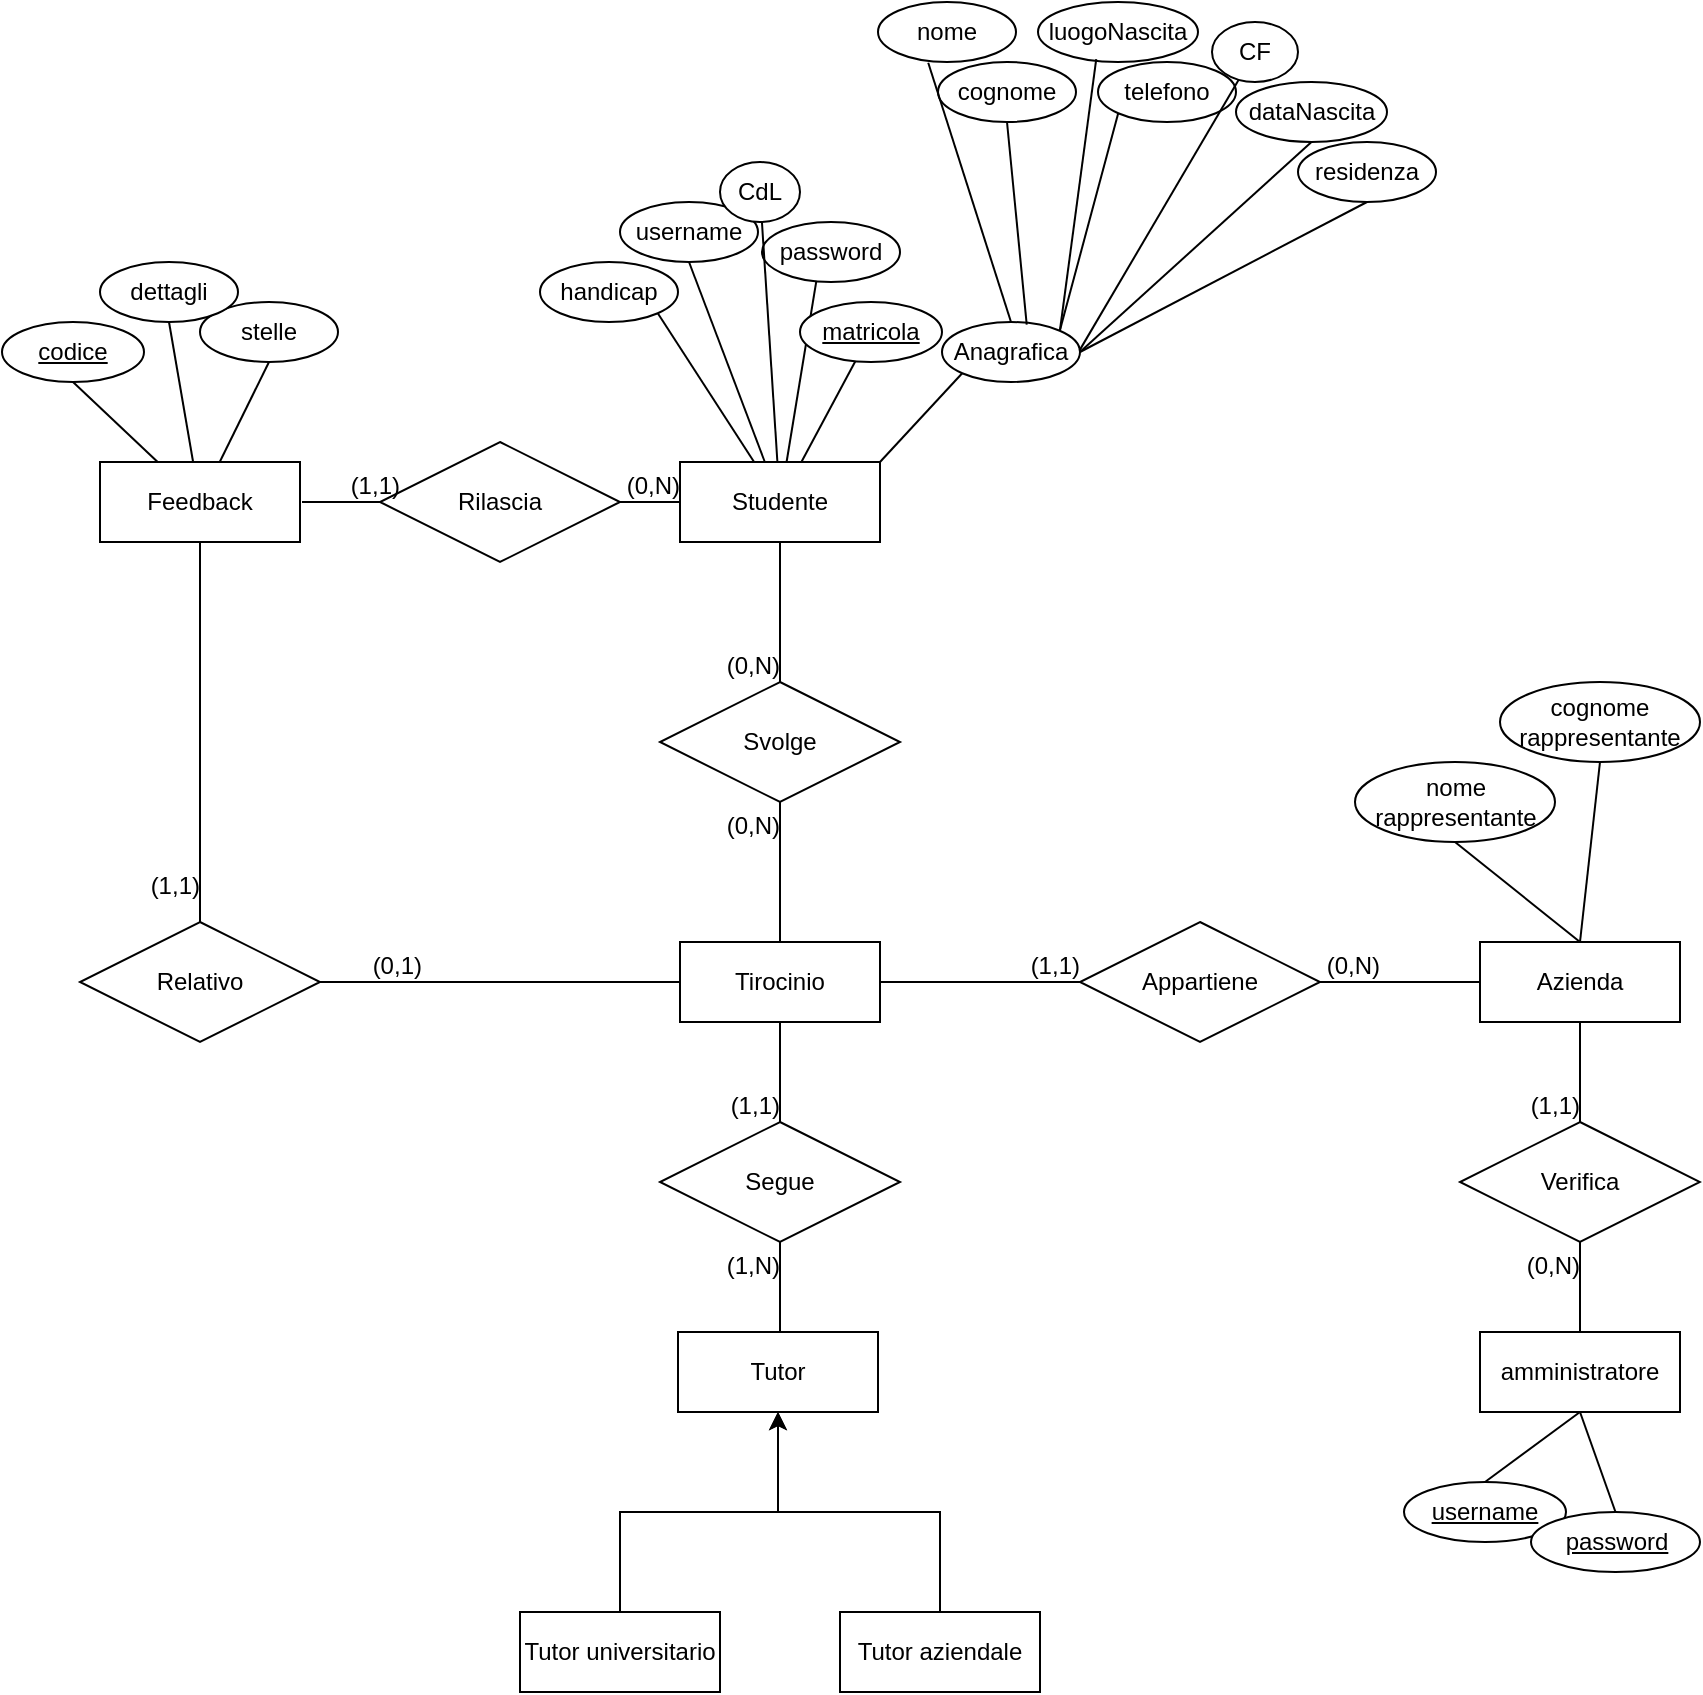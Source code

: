 <mxfile version="14.8.0" type="device" pages="2"><diagram id="SbTLjaRRA3trtRebSF-L" name="Page-1"><mxGraphModel dx="2657" dy="2173" grid="1" gridSize="10" guides="1" tooltips="1" connect="1" arrows="1" fold="1" page="1" pageScale="1" pageWidth="827" pageHeight="1169" math="0" shadow="0"><root><mxCell id="0"/><mxCell id="1" parent="0"/><mxCell id="K-pTx-IzNKwvpf7vq8Ri-1" value="Studente" style="whiteSpace=wrap;html=1;align=center;" parent="1" vertex="1"><mxGeometry x="309" y="60" width="100" height="40" as="geometry"/></mxCell><mxCell id="K-pTx-IzNKwvpf7vq8Ri-2" value="Tirocinio" style="whiteSpace=wrap;html=1;align=center;" parent="1" vertex="1"><mxGeometry x="309" y="300" width="100" height="40" as="geometry"/></mxCell><mxCell id="uKbp7nd4hWkoUg5hO_l5-20" style="edgeStyle=orthogonalEdgeStyle;rounded=0;orthogonalLoop=1;jettySize=auto;html=1;entryX=0.5;entryY=1;entryDx=0;entryDy=0;" edge="1" parent="1" source="K-pTx-IzNKwvpf7vq8Ri-3" target="uKbp7nd4hWkoUg5hO_l5-18"><mxGeometry relative="1" as="geometry"/></mxCell><mxCell id="K-pTx-IzNKwvpf7vq8Ri-3" value="Tutor aziendale" style="whiteSpace=wrap;html=1;align=center;" parent="1" vertex="1"><mxGeometry x="389" y="635" width="100" height="40" as="geometry"/></mxCell><mxCell id="K-pTx-IzNKwvpf7vq8Ri-4" value="Azienda" style="whiteSpace=wrap;html=1;align=center;" parent="1" vertex="1"><mxGeometry x="709" y="300" width="100" height="40" as="geometry"/></mxCell><mxCell id="K-pTx-IzNKwvpf7vq8Ri-6" value="Feedback" style="whiteSpace=wrap;html=1;align=center;" parent="1" vertex="1"><mxGeometry x="19" y="60" width="100" height="40" as="geometry"/></mxCell><mxCell id="uKbp7nd4hWkoUg5hO_l5-19" value="" style="edgeStyle=orthogonalEdgeStyle;rounded=0;orthogonalLoop=1;jettySize=auto;html=1;" edge="1" parent="1" source="K-pTx-IzNKwvpf7vq8Ri-14" target="uKbp7nd4hWkoUg5hO_l5-18"><mxGeometry relative="1" as="geometry"/></mxCell><mxCell id="K-pTx-IzNKwvpf7vq8Ri-14" value="Tutor universitario" style="whiteSpace=wrap;html=1;align=center;" parent="1" vertex="1"><mxGeometry x="229" y="635" width="100" height="40" as="geometry"/></mxCell><mxCell id="K-pTx-IzNKwvpf7vq8Ri-24" value="Svolge&lt;br&gt;" style="shape=rhombus;perimeter=rhombusPerimeter;whiteSpace=wrap;html=1;align=center;" parent="1" vertex="1"><mxGeometry x="299" y="170" width="120" height="60" as="geometry"/></mxCell><mxCell id="K-pTx-IzNKwvpf7vq8Ri-28" value="" style="endArrow=none;html=1;rounded=0;" parent="1" source="K-pTx-IzNKwvpf7vq8Ri-1" target="K-pTx-IzNKwvpf7vq8Ri-24" edge="1"><mxGeometry relative="1" as="geometry"><mxPoint x="359" y="120" as="sourcePoint"/><mxPoint x="359" y="280" as="targetPoint"/></mxGeometry></mxCell><mxCell id="K-pTx-IzNKwvpf7vq8Ri-29" value="(0,N)" style="resizable=0;html=1;align=right;verticalAlign=bottom;direction=south;rotation=0;" parent="K-pTx-IzNKwvpf7vq8Ri-28" connectable="0" vertex="1"><mxGeometry x="1" relative="1" as="geometry"><mxPoint as="offset"/></mxGeometry></mxCell><mxCell id="K-pTx-IzNKwvpf7vq8Ri-32" value="" style="endArrow=none;html=1;rounded=0;entryX=0.5;entryY=1;entryDx=0;entryDy=0;" parent="1" target="K-pTx-IzNKwvpf7vq8Ri-24" edge="1"><mxGeometry relative="1" as="geometry"><mxPoint x="359" y="300" as="sourcePoint"/><mxPoint x="359" y="250" as="targetPoint"/></mxGeometry></mxCell><mxCell id="K-pTx-IzNKwvpf7vq8Ri-33" value="(0,N)" style="resizable=0;html=1;align=right;verticalAlign=bottom;" parent="K-pTx-IzNKwvpf7vq8Ri-32" connectable="0" vertex="1"><mxGeometry x="1" relative="1" as="geometry"><mxPoint y="20" as="offset"/></mxGeometry></mxCell><mxCell id="K-pTx-IzNKwvpf7vq8Ri-34" value="Appartiene" style="shape=rhombus;perimeter=rhombusPerimeter;whiteSpace=wrap;html=1;align=center;" parent="1" vertex="1"><mxGeometry x="509" y="290" width="120" height="60" as="geometry"/></mxCell><mxCell id="K-pTx-IzNKwvpf7vq8Ri-35" value="" style="endArrow=none;html=1;rounded=0;" parent="1" target="K-pTx-IzNKwvpf7vq8Ri-34" edge="1"><mxGeometry relative="1" as="geometry"><mxPoint x="709" y="320" as="sourcePoint"/><mxPoint x="869" y="320" as="targetPoint"/></mxGeometry></mxCell><mxCell id="K-pTx-IzNKwvpf7vq8Ri-36" value="(0,N)" style="resizable=0;html=1;align=right;verticalAlign=bottom;" parent="K-pTx-IzNKwvpf7vq8Ri-35" connectable="0" vertex="1"><mxGeometry x="1" relative="1" as="geometry"><mxPoint x="30" as="offset"/></mxGeometry></mxCell><mxCell id="K-pTx-IzNKwvpf7vq8Ri-37" value="" style="endArrow=none;html=1;rounded=0;" parent="1" edge="1"><mxGeometry relative="1" as="geometry"><mxPoint x="409" y="320" as="sourcePoint"/><mxPoint x="509" y="320" as="targetPoint"/></mxGeometry></mxCell><mxCell id="K-pTx-IzNKwvpf7vq8Ri-38" value="(1,1)" style="resizable=0;html=1;align=right;verticalAlign=bottom;" parent="K-pTx-IzNKwvpf7vq8Ri-37" connectable="0" vertex="1"><mxGeometry x="1" relative="1" as="geometry"/></mxCell><mxCell id="K-pTx-IzNKwvpf7vq8Ri-39" value="Verifica" style="shape=rhombus;perimeter=rhombusPerimeter;whiteSpace=wrap;html=1;align=center;" parent="1" vertex="1"><mxGeometry x="699" y="390" width="120" height="60" as="geometry"/></mxCell><mxCell id="K-pTx-IzNKwvpf7vq8Ri-40" value="" style="endArrow=none;html=1;rounded=0;exitX=0.5;exitY=0;exitDx=0;exitDy=0;entryX=0.5;entryY=1;entryDx=0;entryDy=0;" parent="1" target="K-pTx-IzNKwvpf7vq8Ri-39" edge="1"><mxGeometry relative="1" as="geometry"><mxPoint x="759" y="495" as="sourcePoint"/><mxPoint x="689" y="370" as="targetPoint"/></mxGeometry></mxCell><mxCell id="K-pTx-IzNKwvpf7vq8Ri-41" value="(0,N)" style="resizable=0;html=1;align=right;verticalAlign=bottom;" parent="K-pTx-IzNKwvpf7vq8Ri-40" connectable="0" vertex="1"><mxGeometry x="1" relative="1" as="geometry"><mxPoint y="20" as="offset"/></mxGeometry></mxCell><mxCell id="K-pTx-IzNKwvpf7vq8Ri-42" value="" style="endArrow=none;html=1;rounded=0;exitX=0.5;exitY=1;exitDx=0;exitDy=0;entryX=0.5;entryY=0;entryDx=0;entryDy=0;" parent="1" source="K-pTx-IzNKwvpf7vq8Ri-4" target="K-pTx-IzNKwvpf7vq8Ri-39" edge="1"><mxGeometry relative="1" as="geometry"><mxPoint x="669" y="370" as="sourcePoint"/><mxPoint x="829" y="370" as="targetPoint"/></mxGeometry></mxCell><mxCell id="K-pTx-IzNKwvpf7vq8Ri-43" value="(1,1)" style="resizable=0;html=1;align=right;verticalAlign=bottom;" parent="K-pTx-IzNKwvpf7vq8Ri-42" connectable="0" vertex="1"><mxGeometry x="1" relative="1" as="geometry"/></mxCell><mxCell id="uKbp7nd4hWkoUg5hO_l5-4" value="Rilascia" style="shape=rhombus;perimeter=rhombusPerimeter;whiteSpace=wrap;html=1;align=center;" vertex="1" parent="1"><mxGeometry x="159" y="50" width="120" height="60" as="geometry"/></mxCell><mxCell id="uKbp7nd4hWkoUg5hO_l5-5" value="" style="endArrow=none;html=1;rounded=0;entryX=0;entryY=0.5;entryDx=0;entryDy=0;" edge="1" parent="1" target="uKbp7nd4hWkoUg5hO_l5-4"><mxGeometry relative="1" as="geometry"><mxPoint x="120" y="80" as="sourcePoint"/><mxPoint x="189" y="450" as="targetPoint"/></mxGeometry></mxCell><mxCell id="uKbp7nd4hWkoUg5hO_l5-6" value="(1,1)" style="resizable=0;html=1;align=right;verticalAlign=bottom;" connectable="0" vertex="1" parent="uKbp7nd4hWkoUg5hO_l5-5"><mxGeometry x="1" relative="1" as="geometry"><mxPoint x="10" as="offset"/></mxGeometry></mxCell><mxCell id="uKbp7nd4hWkoUg5hO_l5-7" value="" style="endArrow=none;html=1;rounded=0;" edge="1" parent="1" source="uKbp7nd4hWkoUg5hO_l5-4"><mxGeometry relative="1" as="geometry"><mxPoint x="309" as="sourcePoint"/><mxPoint x="309" y="80" as="targetPoint"/><Array as="points"><mxPoint x="309" y="80"/></Array></mxGeometry></mxCell><mxCell id="uKbp7nd4hWkoUg5hO_l5-8" value="(0,N)" style="resizable=0;html=1;align=right;verticalAlign=bottom;" connectable="0" vertex="1" parent="uKbp7nd4hWkoUg5hO_l5-7"><mxGeometry x="1" relative="1" as="geometry"><mxPoint as="offset"/></mxGeometry></mxCell><mxCell id="uKbp7nd4hWkoUg5hO_l5-9" value="Relativo" style="shape=rhombus;perimeter=rhombusPerimeter;whiteSpace=wrap;html=1;align=center;" vertex="1" parent="1"><mxGeometry x="9" y="290" width="120" height="60" as="geometry"/></mxCell><mxCell id="uKbp7nd4hWkoUg5hO_l5-14" value="" style="endArrow=none;html=1;entryX=0.5;entryY=1;entryDx=0;entryDy=0;exitX=0.5;exitY=0;exitDx=0;exitDy=0;" edge="1" parent="1" source="uKbp7nd4hWkoUg5hO_l5-9" target="K-pTx-IzNKwvpf7vq8Ri-6"><mxGeometry width="50" height="50" relative="1" as="geometry"><mxPoint x="390" y="430" as="sourcePoint"/><mxPoint x="440" y="380" as="targetPoint"/></mxGeometry></mxCell><mxCell id="uKbp7nd4hWkoUg5hO_l5-15" value="(1,1)" style="resizable=0;html=1;align=right;verticalAlign=bottom;" connectable="0" vertex="1" parent="1"><mxGeometry x="69" y="280" as="geometry"/></mxCell><mxCell id="uKbp7nd4hWkoUg5hO_l5-16" value="" style="endArrow=none;html=1;entryX=0;entryY=0.5;entryDx=0;entryDy=0;exitX=1;exitY=0.5;exitDx=0;exitDy=0;" edge="1" parent="1" source="uKbp7nd4hWkoUg5hO_l5-9" target="K-pTx-IzNKwvpf7vq8Ri-2"><mxGeometry width="50" height="50" relative="1" as="geometry"><mxPoint x="390" y="430" as="sourcePoint"/><mxPoint x="440" y="380" as="targetPoint"/></mxGeometry></mxCell><mxCell id="uKbp7nd4hWkoUg5hO_l5-17" value="(0,1)" style="resizable=0;html=1;align=right;verticalAlign=bottom;" connectable="0" vertex="1" parent="1"><mxGeometry x="180" y="320" as="geometry"/></mxCell><mxCell id="uKbp7nd4hWkoUg5hO_l5-18" value="Tutor" style="whiteSpace=wrap;html=1;align=center;" vertex="1" parent="1"><mxGeometry x="308" y="495" width="100" height="40" as="geometry"/></mxCell><mxCell id="uKbp7nd4hWkoUg5hO_l5-21" value="Segue" style="shape=rhombus;perimeter=rhombusPerimeter;whiteSpace=wrap;html=1;align=center;" vertex="1" parent="1"><mxGeometry x="299" y="390" width="120" height="60" as="geometry"/></mxCell><mxCell id="uKbp7nd4hWkoUg5hO_l5-22" value="" style="endArrow=none;html=1;rounded=0;exitX=0.5;exitY=0;exitDx=0;exitDy=0;entryX=0.5;entryY=1;entryDx=0;entryDy=0;" edge="1" parent="1" target="uKbp7nd4hWkoUg5hO_l5-21"><mxGeometry relative="1" as="geometry"><mxPoint x="359" y="495" as="sourcePoint"/><mxPoint x="289" y="370" as="targetPoint"/></mxGeometry></mxCell><mxCell id="uKbp7nd4hWkoUg5hO_l5-23" value="(1,N)" style="resizable=0;html=1;align=right;verticalAlign=bottom;" connectable="0" vertex="1" parent="uKbp7nd4hWkoUg5hO_l5-22"><mxGeometry x="1" relative="1" as="geometry"><mxPoint y="20" as="offset"/></mxGeometry></mxCell><mxCell id="uKbp7nd4hWkoUg5hO_l5-24" value="" style="endArrow=none;html=1;rounded=0;exitX=0.5;exitY=1;exitDx=0;exitDy=0;entryX=0.5;entryY=0;entryDx=0;entryDy=0;" edge="1" parent="1" target="uKbp7nd4hWkoUg5hO_l5-21"><mxGeometry relative="1" as="geometry"><mxPoint x="359" y="340" as="sourcePoint"/><mxPoint x="429" y="370" as="targetPoint"/></mxGeometry></mxCell><mxCell id="uKbp7nd4hWkoUg5hO_l5-25" value="(1,1)" style="resizable=0;html=1;align=right;verticalAlign=bottom;" connectable="0" vertex="1" parent="uKbp7nd4hWkoUg5hO_l5-24"><mxGeometry x="1" relative="1" as="geometry"/></mxCell><mxCell id="uKbp7nd4hWkoUg5hO_l5-27" value="Anagrafica" style="ellipse;whiteSpace=wrap;html=1;align=center;" vertex="1" parent="1"><mxGeometry x="440" y="-10" width="69" height="30" as="geometry"/></mxCell><mxCell id="uKbp7nd4hWkoUg5hO_l5-29" value="" style="endArrow=none;html=1;entryX=0;entryY=1;entryDx=0;entryDy=0;exitX=1;exitY=0;exitDx=0;exitDy=0;" edge="1" parent="1" source="K-pTx-IzNKwvpf7vq8Ri-1" target="uKbp7nd4hWkoUg5hO_l5-27"><mxGeometry width="50" height="50" relative="1" as="geometry"><mxPoint x="410" y="60" as="sourcePoint"/><mxPoint x="440" y="380" as="targetPoint"/></mxGeometry></mxCell><mxCell id="uKbp7nd4hWkoUg5hO_l5-30" value="nome" style="ellipse;whiteSpace=wrap;html=1;align=center;" vertex="1" parent="1"><mxGeometry x="408" y="-170" width="69" height="30" as="geometry"/></mxCell><mxCell id="uKbp7nd4hWkoUg5hO_l5-31" value="cognome" style="ellipse;whiteSpace=wrap;html=1;align=center;" vertex="1" parent="1"><mxGeometry x="438" y="-140" width="69" height="30" as="geometry"/></mxCell><mxCell id="uKbp7nd4hWkoUg5hO_l5-32" value="username" style="ellipse;whiteSpace=wrap;html=1;align=center;" vertex="1" parent="1"><mxGeometry x="279" y="-70" width="69" height="30" as="geometry"/></mxCell><mxCell id="uKbp7nd4hWkoUg5hO_l5-33" value="password" style="ellipse;whiteSpace=wrap;html=1;align=center;" vertex="1" parent="1"><mxGeometry x="350" y="-60" width="69" height="30" as="geometry"/></mxCell><mxCell id="uKbp7nd4hWkoUg5hO_l5-34" value="dataNascita" style="ellipse;whiteSpace=wrap;html=1;align=center;" vertex="1" parent="1"><mxGeometry x="587" y="-130" width="75.5" height="30" as="geometry"/></mxCell><mxCell id="uKbp7nd4hWkoUg5hO_l5-35" value="luogoNascita" style="ellipse;whiteSpace=wrap;html=1;align=center;" vertex="1" parent="1"><mxGeometry x="488" y="-170" width="80" height="30" as="geometry"/></mxCell><mxCell id="uKbp7nd4hWkoUg5hO_l5-36" value="residenza" style="ellipse;whiteSpace=wrap;html=1;align=center;" vertex="1" parent="1"><mxGeometry x="618" y="-100" width="69" height="30" as="geometry"/></mxCell><mxCell id="uKbp7nd4hWkoUg5hO_l5-39" value="telefono" style="ellipse;whiteSpace=wrap;html=1;align=center;" vertex="1" parent="1"><mxGeometry x="518" y="-140" width="69" height="30" as="geometry"/></mxCell><mxCell id="uKbp7nd4hWkoUg5hO_l5-40" value="" style="endArrow=none;html=1;entryX=0.364;entryY=1.012;entryDx=0;entryDy=0;entryPerimeter=0;exitX=0.5;exitY=0;exitDx=0;exitDy=0;" edge="1" parent="1" source="uKbp7nd4hWkoUg5hO_l5-27" target="uKbp7nd4hWkoUg5hO_l5-30"><mxGeometry width="50" height="50" relative="1" as="geometry"><mxPoint x="290" as="sourcePoint"/><mxPoint x="340" y="-50" as="targetPoint"/></mxGeometry></mxCell><mxCell id="uKbp7nd4hWkoUg5hO_l5-41" value="" style="endArrow=none;html=1;entryX=0.5;entryY=1;entryDx=0;entryDy=0;exitX=0.614;exitY=0.043;exitDx=0;exitDy=0;exitPerimeter=0;" edge="1" parent="1" source="uKbp7nd4hWkoUg5hO_l5-27" target="uKbp7nd4hWkoUg5hO_l5-31"><mxGeometry width="50" height="50" relative="1" as="geometry"><mxPoint x="460.284" y="4.316" as="sourcePoint"/><mxPoint x="395.116" y="-59.64" as="targetPoint"/></mxGeometry></mxCell><mxCell id="uKbp7nd4hWkoUg5hO_l5-42" value="" style="endArrow=none;html=1;entryX=0.5;entryY=1;entryDx=0;entryDy=0;" edge="1" parent="1" source="K-pTx-IzNKwvpf7vq8Ri-1" target="uKbp7nd4hWkoUg5hO_l5-32"><mxGeometry width="50" height="50" relative="1" as="geometry"><mxPoint x="334" y="60" as="sourcePoint"/><mxPoint x="453.5" y="-80" as="targetPoint"/></mxGeometry></mxCell><mxCell id="uKbp7nd4hWkoUg5hO_l5-43" value="" style="endArrow=none;html=1;entryX=0.394;entryY=0.982;entryDx=0;entryDy=0;entryPerimeter=0;" edge="1" parent="1" source="K-pTx-IzNKwvpf7vq8Ri-1" target="uKbp7nd4hWkoUg5hO_l5-33"><mxGeometry width="50" height="50" relative="1" as="geometry"><mxPoint x="340" y="58" as="sourcePoint"/><mxPoint x="522.5" y="-90" as="targetPoint"/></mxGeometry></mxCell><mxCell id="uKbp7nd4hWkoUg5hO_l5-44" value="" style="endArrow=none;html=1;entryX=0.364;entryY=0.952;entryDx=0;entryDy=0;entryPerimeter=0;" edge="1" parent="1" target="uKbp7nd4hWkoUg5hO_l5-35"><mxGeometry width="50" height="50" relative="1" as="geometry"><mxPoint x="499" y="-6" as="sourcePoint"/><mxPoint x="638" y="-100" as="targetPoint"/></mxGeometry></mxCell><mxCell id="uKbp7nd4hWkoUg5hO_l5-45" value="" style="endArrow=none;html=1;entryX=0;entryY=1;entryDx=0;entryDy=0;exitX=1;exitY=0;exitDx=0;exitDy=0;" edge="1" parent="1" source="uKbp7nd4hWkoUg5hO_l5-27" target="uKbp7nd4hWkoUg5hO_l5-39"><mxGeometry width="50" height="50" relative="1" as="geometry"><mxPoint x="510" y="10" as="sourcePoint"/><mxPoint x="594.186" y="-90.54" as="targetPoint"/></mxGeometry></mxCell><mxCell id="uKbp7nd4hWkoUg5hO_l5-46" value="" style="endArrow=none;html=1;exitX=1;exitY=0;exitDx=0;exitDy=0;" edge="1" parent="1" target="uKbp7nd4hWkoUg5hO_l5-52"><mxGeometry width="50" height="50" relative="1" as="geometry"><mxPoint x="508.716" y="4.316" as="sourcePoint"/><mxPoint x="594.322" y="-134.393" as="targetPoint"/></mxGeometry></mxCell><mxCell id="uKbp7nd4hWkoUg5hO_l5-47" value="" style="endArrow=none;html=1;entryX=0.5;entryY=1;entryDx=0;entryDy=0;exitX=1;exitY=0.5;exitDx=0;exitDy=0;" edge="1" parent="1" source="uKbp7nd4hWkoUg5hO_l5-27" target="uKbp7nd4hWkoUg5hO_l5-34"><mxGeometry width="50" height="50" relative="1" as="geometry"><mxPoint x="518.716" y="14.316" as="sourcePoint"/><mxPoint x="710.284" y="-64.316" as="targetPoint"/></mxGeometry></mxCell><mxCell id="uKbp7nd4hWkoUg5hO_l5-48" value="" style="endArrow=none;html=1;entryX=0.5;entryY=1;entryDx=0;entryDy=0;exitX=1;exitY=0.5;exitDx=0;exitDy=0;" edge="1" parent="1" source="uKbp7nd4hWkoUg5hO_l5-27" target="uKbp7nd4hWkoUg5hO_l5-36"><mxGeometry width="50" height="50" relative="1" as="geometry"><mxPoint x="528.716" y="24.316" as="sourcePoint"/><mxPoint x="720.284" y="-54.316" as="targetPoint"/></mxGeometry></mxCell><mxCell id="uKbp7nd4hWkoUg5hO_l5-50" value="matricola" style="ellipse;whiteSpace=wrap;html=1;align=center;fontStyle=4;" vertex="1" parent="1"><mxGeometry x="369" y="-20" width="71" height="30" as="geometry"/></mxCell><mxCell id="uKbp7nd4hWkoUg5hO_l5-51" value="" style="endArrow=none;html=1;" edge="1" parent="1" source="K-pTx-IzNKwvpf7vq8Ri-1" target="uKbp7nd4hWkoUg5hO_l5-50"><mxGeometry width="50" height="50" relative="1" as="geometry"><mxPoint x="380" y="20" as="sourcePoint"/><mxPoint x="326.186" y="-30.54" as="targetPoint"/></mxGeometry></mxCell><mxCell id="uKbp7nd4hWkoUg5hO_l5-52" value="CF" style="ellipse;whiteSpace=wrap;html=1;align=center;" vertex="1" parent="1"><mxGeometry x="575" y="-160" width="43" height="30" as="geometry"/></mxCell><mxCell id="uKbp7nd4hWkoUg5hO_l5-53" value="CdL" style="ellipse;whiteSpace=wrap;html=1;align=center;" vertex="1" parent="1"><mxGeometry x="329" y="-90" width="40" height="30" as="geometry"/></mxCell><mxCell id="uKbp7nd4hWkoUg5hO_l5-54" value="handicap" style="ellipse;whiteSpace=wrap;html=1;align=center;" vertex="1" parent="1"><mxGeometry x="239" y="-40" width="69" height="30" as="geometry"/></mxCell><mxCell id="uKbp7nd4hWkoUg5hO_l5-55" value="" style="endArrow=none;html=1;" edge="1" parent="1" source="K-pTx-IzNKwvpf7vq8Ri-1" target="uKbp7nd4hWkoUg5hO_l5-53"><mxGeometry width="50" height="50" relative="1" as="geometry"><mxPoint x="344" y="70" as="sourcePoint"/><mxPoint x="254.5" y="-60" as="targetPoint"/></mxGeometry></mxCell><mxCell id="uKbp7nd4hWkoUg5hO_l5-56" value="" style="endArrow=none;html=1;entryX=1;entryY=1;entryDx=0;entryDy=0;" edge="1" parent="1" source="K-pTx-IzNKwvpf7vq8Ri-1" target="uKbp7nd4hWkoUg5hO_l5-54"><mxGeometry width="50" height="50" relative="1" as="geometry"><mxPoint x="310" y="40" as="sourcePoint"/><mxPoint x="323.5" y="-30" as="targetPoint"/></mxGeometry></mxCell><mxCell id="uKbp7nd4hWkoUg5hO_l5-57" value="codice" style="ellipse;whiteSpace=wrap;html=1;align=center;fontStyle=4;" vertex="1" parent="1"><mxGeometry x="-30" y="-10" width="71" height="30" as="geometry"/></mxCell><mxCell id="uKbp7nd4hWkoUg5hO_l5-58" value="stelle" style="ellipse;whiteSpace=wrap;html=1;align=center;" vertex="1" parent="1"><mxGeometry x="69" y="-20" width="69" height="30" as="geometry"/></mxCell><mxCell id="uKbp7nd4hWkoUg5hO_l5-59" value="dettagli" style="ellipse;whiteSpace=wrap;html=1;align=center;" vertex="1" parent="1"><mxGeometry x="19" y="-40" width="69" height="30" as="geometry"/></mxCell><mxCell id="uKbp7nd4hWkoUg5hO_l5-60" value="" style="endArrow=none;html=1;entryX=0.5;entryY=1;entryDx=0;entryDy=0;" edge="1" parent="1" source="K-pTx-IzNKwvpf7vq8Ri-6" target="uKbp7nd4hWkoUg5hO_l5-57"><mxGeometry width="50" height="50" relative="1" as="geometry"><mxPoint x="356.005" y="70" as="sourcePoint"/><mxPoint x="307.716" y="-4.316" as="targetPoint"/></mxGeometry></mxCell><mxCell id="uKbp7nd4hWkoUg5hO_l5-61" value="" style="endArrow=none;html=1;entryX=0.5;entryY=1;entryDx=0;entryDy=0;" edge="1" parent="1" source="K-pTx-IzNKwvpf7vq8Ri-6" target="uKbp7nd4hWkoUg5hO_l5-59"><mxGeometry width="50" height="50" relative="1" as="geometry"><mxPoint x="80" y="40" as="sourcePoint"/><mxPoint x="15.5" y="30" as="targetPoint"/></mxGeometry></mxCell><mxCell id="uKbp7nd4hWkoUg5hO_l5-62" value="" style="endArrow=none;html=1;entryX=0.5;entryY=1;entryDx=0;entryDy=0;" edge="1" parent="1" source="K-pTx-IzNKwvpf7vq8Ri-6" target="uKbp7nd4hWkoUg5hO_l5-58"><mxGeometry width="50" height="50" relative="1" as="geometry"><mxPoint x="90" y="50" as="sourcePoint"/><mxPoint x="63.5" as="targetPoint"/></mxGeometry></mxCell><mxCell id="uKbp7nd4hWkoUg5hO_l5-68" value="" style="endArrow=none;html=1;entryX=0.5;entryY=1;entryDx=0;entryDy=0;exitX=0.5;exitY=0;exitDx=0;exitDy=0;" edge="1" parent="1" source="K-pTx-IzNKwvpf7vq8Ri-4" target="uKbp7nd4hWkoUg5hO_l5-74"><mxGeometry width="50" height="50" relative="1" as="geometry"><mxPoint x="769" y="210" as="sourcePoint"/><mxPoint x="759" y="240" as="targetPoint"/></mxGeometry></mxCell><mxCell id="uKbp7nd4hWkoUg5hO_l5-70" value="username" style="ellipse;whiteSpace=wrap;html=1;align=center;fontStyle=4;" vertex="1" parent="1"><mxGeometry x="671" y="570" width="81" height="30" as="geometry"/></mxCell><mxCell id="uKbp7nd4hWkoUg5hO_l5-71" value="password" style="ellipse;whiteSpace=wrap;html=1;align=center;fontStyle=4;" vertex="1" parent="1"><mxGeometry x="734.5" y="585" width="84.5" height="30" as="geometry"/></mxCell><mxCell id="uKbp7nd4hWkoUg5hO_l5-72" value="" style="endArrow=none;html=1;entryX=0.5;entryY=1;entryDx=0;entryDy=0;exitX=0.5;exitY=0;exitDx=0;exitDy=0;" edge="1" parent="1" source="uKbp7nd4hWkoUg5hO_l5-70"><mxGeometry width="50" height="50" relative="1" as="geometry"><mxPoint x="470" y="350" as="sourcePoint"/><mxPoint x="759" y="535" as="targetPoint"/></mxGeometry></mxCell><mxCell id="uKbp7nd4hWkoUg5hO_l5-73" value="" style="endArrow=none;html=1;entryX=0.5;entryY=1;entryDx=0;entryDy=0;exitX=0.5;exitY=0;exitDx=0;exitDy=0;" edge="1" parent="1" source="uKbp7nd4hWkoUg5hO_l5-71"><mxGeometry width="50" height="50" relative="1" as="geometry"><mxPoint x="721.5" y="580" as="sourcePoint"/><mxPoint x="759" y="535" as="targetPoint"/></mxGeometry></mxCell><mxCell id="uKbp7nd4hWkoUg5hO_l5-74" value="nome&lt;br&gt;rappresentante" style="ellipse;whiteSpace=wrap;html=1;align=center;" vertex="1" parent="1"><mxGeometry x="646.5" y="210" width="100" height="40" as="geometry"/></mxCell><mxCell id="uKbp7nd4hWkoUg5hO_l5-75" value="cognome&lt;br&gt;rappresentante" style="ellipse;whiteSpace=wrap;html=1;align=center;" vertex="1" parent="1"><mxGeometry x="719" y="170" width="100" height="40" as="geometry"/></mxCell><mxCell id="uKbp7nd4hWkoUg5hO_l5-76" value="" style="endArrow=none;html=1;entryX=0.5;entryY=1;entryDx=0;entryDy=0;exitX=0.5;exitY=0;exitDx=0;exitDy=0;" edge="1" parent="1" source="K-pTx-IzNKwvpf7vq8Ri-4" target="uKbp7nd4hWkoUg5hO_l5-75"><mxGeometry width="50" height="50" relative="1" as="geometry"><mxPoint x="780" y="250" as="sourcePoint"/><mxPoint x="706.5" y="260" as="targetPoint"/></mxGeometry></mxCell><mxCell id="QtnPTL68LhxR-QAPIB7F-1" value="amministratore" style="whiteSpace=wrap;html=1;align=center;" vertex="1" parent="1"><mxGeometry x="709" y="495" width="100" height="40" as="geometry"/></mxCell></root></mxGraphModel></diagram><diagram id="ejLmu6Zf-7LJRhGvuVgc" name="Page-2"><mxGraphModel dx="2657" dy="2173" grid="1" gridSize="10" guides="1" tooltips="1" connect="1" arrows="1" fold="1" page="1" pageScale="1" pageWidth="827" pageHeight="1169" math="0" shadow="0"><root><mxCell id="WeITAbiuFoS9ZyCGsmNl-0"/><mxCell id="WeITAbiuFoS9ZyCGsmNl-1" parent="WeITAbiuFoS9ZyCGsmNl-0"/><mxCell id="Y5iEk4_KizgSphriTfNC-0" value="Studente" style="whiteSpace=wrap;html=1;align=center;" vertex="1" parent="WeITAbiuFoS9ZyCGsmNl-1"><mxGeometry x="309" y="60" width="100" height="40" as="geometry"/></mxCell><mxCell id="Y5iEk4_KizgSphriTfNC-1" value="Tirocinio" style="whiteSpace=wrap;html=1;align=center;" vertex="1" parent="WeITAbiuFoS9ZyCGsmNl-1"><mxGeometry x="309" y="300" width="100" height="40" as="geometry"/></mxCell><mxCell id="Y5iEk4_KizgSphriTfNC-2" style="edgeStyle=orthogonalEdgeStyle;rounded=0;orthogonalLoop=1;jettySize=auto;html=1;entryX=0.5;entryY=1;entryDx=0;entryDy=0;" edge="1" parent="WeITAbiuFoS9ZyCGsmNl-1" source="Y5iEk4_KizgSphriTfNC-3" target="Y5iEk4_KizgSphriTfNC-33"><mxGeometry relative="1" as="geometry"/></mxCell><mxCell id="Y5iEk4_KizgSphriTfNC-3" value="Tutor aziendale" style="whiteSpace=wrap;html=1;align=center;" vertex="1" parent="WeITAbiuFoS9ZyCGsmNl-1"><mxGeometry x="389" y="635" width="100" height="40" as="geometry"/></mxCell><mxCell id="Y5iEk4_KizgSphriTfNC-4" value="Azienda" style="whiteSpace=wrap;html=1;align=center;" vertex="1" parent="WeITAbiuFoS9ZyCGsmNl-1"><mxGeometry x="709" y="300" width="100" height="40" as="geometry"/></mxCell><mxCell id="Y5iEk4_KizgSphriTfNC-5" value="Feedback" style="whiteSpace=wrap;html=1;align=center;" vertex="1" parent="WeITAbiuFoS9ZyCGsmNl-1"><mxGeometry x="19" y="60" width="100" height="40" as="geometry"/></mxCell><mxCell id="Y5iEk4_KizgSphriTfNC-6" value="" style="edgeStyle=orthogonalEdgeStyle;rounded=0;orthogonalLoop=1;jettySize=auto;html=1;" edge="1" parent="WeITAbiuFoS9ZyCGsmNl-1" source="Y5iEk4_KizgSphriTfNC-7" target="Y5iEk4_KizgSphriTfNC-33"><mxGeometry relative="1" as="geometry"/></mxCell><mxCell id="Y5iEk4_KizgSphriTfNC-7" value="Tutor universitario" style="whiteSpace=wrap;html=1;align=center;" vertex="1" parent="WeITAbiuFoS9ZyCGsmNl-1"><mxGeometry x="229" y="635" width="100" height="40" as="geometry"/></mxCell><mxCell id="Y5iEk4_KizgSphriTfNC-8" value="Svolge&lt;br&gt;" style="shape=rhombus;perimeter=rhombusPerimeter;whiteSpace=wrap;html=1;align=center;" vertex="1" parent="WeITAbiuFoS9ZyCGsmNl-1"><mxGeometry x="299" y="170" width="120" height="60" as="geometry"/></mxCell><mxCell id="Y5iEk4_KizgSphriTfNC-9" value="" style="endArrow=none;html=1;rounded=0;" edge="1" parent="WeITAbiuFoS9ZyCGsmNl-1" source="Y5iEk4_KizgSphriTfNC-0" target="Y5iEk4_KizgSphriTfNC-8"><mxGeometry relative="1" as="geometry"><mxPoint x="359" y="120" as="sourcePoint"/><mxPoint x="359" y="280" as="targetPoint"/></mxGeometry></mxCell><mxCell id="Y5iEk4_KizgSphriTfNC-10" value="(0,N)" style="resizable=0;html=1;align=right;verticalAlign=bottom;direction=south;rotation=0;" connectable="0" vertex="1" parent="Y5iEk4_KizgSphriTfNC-9"><mxGeometry x="1" relative="1" as="geometry"><mxPoint as="offset"/></mxGeometry></mxCell><mxCell id="Y5iEk4_KizgSphriTfNC-11" value="" style="endArrow=none;html=1;rounded=0;entryX=0.5;entryY=1;entryDx=0;entryDy=0;" edge="1" parent="WeITAbiuFoS9ZyCGsmNl-1" target="Y5iEk4_KizgSphriTfNC-8"><mxGeometry relative="1" as="geometry"><mxPoint x="359" y="300" as="sourcePoint"/><mxPoint x="359" y="250" as="targetPoint"/></mxGeometry></mxCell><mxCell id="Y5iEk4_KizgSphriTfNC-12" value="(0,N)" style="resizable=0;html=1;align=right;verticalAlign=bottom;" connectable="0" vertex="1" parent="Y5iEk4_KizgSphriTfNC-11"><mxGeometry x="1" relative="1" as="geometry"><mxPoint y="20" as="offset"/></mxGeometry></mxCell><mxCell id="Y5iEk4_KizgSphriTfNC-13" value="Appartiene" style="shape=rhombus;perimeter=rhombusPerimeter;whiteSpace=wrap;html=1;align=center;" vertex="1" parent="WeITAbiuFoS9ZyCGsmNl-1"><mxGeometry x="509" y="290" width="120" height="60" as="geometry"/></mxCell><mxCell id="Y5iEk4_KizgSphriTfNC-14" value="" style="endArrow=none;html=1;rounded=0;" edge="1" parent="WeITAbiuFoS9ZyCGsmNl-1" target="Y5iEk4_KizgSphriTfNC-13"><mxGeometry relative="1" as="geometry"><mxPoint x="709" y="320" as="sourcePoint"/><mxPoint x="869" y="320" as="targetPoint"/></mxGeometry></mxCell><mxCell id="Y5iEk4_KizgSphriTfNC-15" value="(0,N)" style="resizable=0;html=1;align=right;verticalAlign=bottom;" connectable="0" vertex="1" parent="Y5iEk4_KizgSphriTfNC-14"><mxGeometry x="1" relative="1" as="geometry"><mxPoint x="30" as="offset"/></mxGeometry></mxCell><mxCell id="Y5iEk4_KizgSphriTfNC-16" value="" style="endArrow=none;html=1;rounded=0;" edge="1" parent="WeITAbiuFoS9ZyCGsmNl-1"><mxGeometry relative="1" as="geometry"><mxPoint x="409" y="320" as="sourcePoint"/><mxPoint x="509" y="320" as="targetPoint"/></mxGeometry></mxCell><mxCell id="Y5iEk4_KizgSphriTfNC-17" value="(1,1)" style="resizable=0;html=1;align=right;verticalAlign=bottom;" connectable="0" vertex="1" parent="Y5iEk4_KizgSphriTfNC-16"><mxGeometry x="1" relative="1" as="geometry"/></mxCell><mxCell id="Y5iEk4_KizgSphriTfNC-18" value="Verifica" style="shape=rhombus;perimeter=rhombusPerimeter;whiteSpace=wrap;html=1;align=center;" vertex="1" parent="WeITAbiuFoS9ZyCGsmNl-1"><mxGeometry x="699" y="390" width="120" height="60" as="geometry"/></mxCell><mxCell id="Y5iEk4_KizgSphriTfNC-19" value="" style="endArrow=none;html=1;rounded=0;exitX=0.5;exitY=0;exitDx=0;exitDy=0;entryX=0.5;entryY=1;entryDx=0;entryDy=0;" edge="1" parent="WeITAbiuFoS9ZyCGsmNl-1" target="Y5iEk4_KizgSphriTfNC-18"><mxGeometry relative="1" as="geometry"><mxPoint x="759" y="495" as="sourcePoint"/><mxPoint x="689" y="370" as="targetPoint"/></mxGeometry></mxCell><mxCell id="Y5iEk4_KizgSphriTfNC-20" value="(0,N)" style="resizable=0;html=1;align=right;verticalAlign=bottom;" connectable="0" vertex="1" parent="Y5iEk4_KizgSphriTfNC-19"><mxGeometry x="1" relative="1" as="geometry"><mxPoint y="20" as="offset"/></mxGeometry></mxCell><mxCell id="Y5iEk4_KizgSphriTfNC-21" value="" style="endArrow=none;html=1;rounded=0;exitX=0.5;exitY=1;exitDx=0;exitDy=0;entryX=0.5;entryY=0;entryDx=0;entryDy=0;" edge="1" parent="WeITAbiuFoS9ZyCGsmNl-1" source="Y5iEk4_KizgSphriTfNC-4" target="Y5iEk4_KizgSphriTfNC-18"><mxGeometry relative="1" as="geometry"><mxPoint x="669" y="370" as="sourcePoint"/><mxPoint x="829" y="370" as="targetPoint"/></mxGeometry></mxCell><mxCell id="Y5iEk4_KizgSphriTfNC-22" value="(1,1)" style="resizable=0;html=1;align=right;verticalAlign=bottom;" connectable="0" vertex="1" parent="Y5iEk4_KizgSphriTfNC-21"><mxGeometry x="1" relative="1" as="geometry"/></mxCell><mxCell id="Y5iEk4_KizgSphriTfNC-23" value="Rilascia" style="shape=rhombus;perimeter=rhombusPerimeter;whiteSpace=wrap;html=1;align=center;" vertex="1" parent="WeITAbiuFoS9ZyCGsmNl-1"><mxGeometry x="159" y="50" width="120" height="60" as="geometry"/></mxCell><mxCell id="Y5iEk4_KizgSphriTfNC-24" value="" style="endArrow=none;html=1;rounded=0;entryX=0;entryY=0.5;entryDx=0;entryDy=0;" edge="1" parent="WeITAbiuFoS9ZyCGsmNl-1" target="Y5iEk4_KizgSphriTfNC-23"><mxGeometry relative="1" as="geometry"><mxPoint x="120" y="80" as="sourcePoint"/><mxPoint x="189" y="450" as="targetPoint"/></mxGeometry></mxCell><mxCell id="Y5iEk4_KizgSphriTfNC-25" value="(1,1)" style="resizable=0;html=1;align=right;verticalAlign=bottom;" connectable="0" vertex="1" parent="Y5iEk4_KizgSphriTfNC-24"><mxGeometry x="1" relative="1" as="geometry"><mxPoint x="10" as="offset"/></mxGeometry></mxCell><mxCell id="Y5iEk4_KizgSphriTfNC-26" value="" style="endArrow=none;html=1;rounded=0;" edge="1" parent="WeITAbiuFoS9ZyCGsmNl-1" source="Y5iEk4_KizgSphriTfNC-23"><mxGeometry relative="1" as="geometry"><mxPoint x="309" as="sourcePoint"/><mxPoint x="309" y="80" as="targetPoint"/><Array as="points"><mxPoint x="309" y="80"/></Array></mxGeometry></mxCell><mxCell id="Y5iEk4_KizgSphriTfNC-27" value="(0,N)" style="resizable=0;html=1;align=right;verticalAlign=bottom;" connectable="0" vertex="1" parent="Y5iEk4_KizgSphriTfNC-26"><mxGeometry x="1" relative="1" as="geometry"><mxPoint as="offset"/></mxGeometry></mxCell><mxCell id="Y5iEk4_KizgSphriTfNC-28" value="Relativo" style="shape=rhombus;perimeter=rhombusPerimeter;whiteSpace=wrap;html=1;align=center;" vertex="1" parent="WeITAbiuFoS9ZyCGsmNl-1"><mxGeometry x="9" y="290" width="120" height="60" as="geometry"/></mxCell><mxCell id="Y5iEk4_KizgSphriTfNC-29" value="" style="endArrow=none;html=1;entryX=0.5;entryY=1;entryDx=0;entryDy=0;exitX=0.5;exitY=0;exitDx=0;exitDy=0;" edge="1" parent="WeITAbiuFoS9ZyCGsmNl-1" source="Y5iEk4_KizgSphriTfNC-28" target="Y5iEk4_KizgSphriTfNC-5"><mxGeometry width="50" height="50" relative="1" as="geometry"><mxPoint x="390" y="430" as="sourcePoint"/><mxPoint x="440" y="380" as="targetPoint"/></mxGeometry></mxCell><mxCell id="Y5iEk4_KizgSphriTfNC-30" value="(1,1)" style="resizable=0;html=1;align=right;verticalAlign=bottom;" connectable="0" vertex="1" parent="WeITAbiuFoS9ZyCGsmNl-1"><mxGeometry x="69" y="280" as="geometry"/></mxCell><mxCell id="Y5iEk4_KizgSphriTfNC-31" value="" style="endArrow=none;html=1;entryX=0;entryY=0.5;entryDx=0;entryDy=0;exitX=1;exitY=0.5;exitDx=0;exitDy=0;" edge="1" parent="WeITAbiuFoS9ZyCGsmNl-1" source="Y5iEk4_KizgSphriTfNC-28" target="Y5iEk4_KizgSphriTfNC-1"><mxGeometry width="50" height="50" relative="1" as="geometry"><mxPoint x="390" y="430" as="sourcePoint"/><mxPoint x="440" y="380" as="targetPoint"/></mxGeometry></mxCell><mxCell id="Y5iEk4_KizgSphriTfNC-32" value="(0,1)" style="resizable=0;html=1;align=right;verticalAlign=bottom;" connectable="0" vertex="1" parent="WeITAbiuFoS9ZyCGsmNl-1"><mxGeometry x="180" y="320" as="geometry"/></mxCell><mxCell id="Y5iEk4_KizgSphriTfNC-33" value="Tutor" style="whiteSpace=wrap;html=1;align=center;" vertex="1" parent="WeITAbiuFoS9ZyCGsmNl-1"><mxGeometry x="308" y="495" width="100" height="40" as="geometry"/></mxCell><mxCell id="Y5iEk4_KizgSphriTfNC-34" value="Segue" style="shape=rhombus;perimeter=rhombusPerimeter;whiteSpace=wrap;html=1;align=center;" vertex="1" parent="WeITAbiuFoS9ZyCGsmNl-1"><mxGeometry x="299" y="390" width="120" height="60" as="geometry"/></mxCell><mxCell id="Y5iEk4_KizgSphriTfNC-35" value="" style="endArrow=none;html=1;rounded=0;exitX=0.5;exitY=0;exitDx=0;exitDy=0;entryX=0.5;entryY=1;entryDx=0;entryDy=0;" edge="1" parent="WeITAbiuFoS9ZyCGsmNl-1" target="Y5iEk4_KizgSphriTfNC-34"><mxGeometry relative="1" as="geometry"><mxPoint x="359" y="495" as="sourcePoint"/><mxPoint x="289" y="370" as="targetPoint"/></mxGeometry></mxCell><mxCell id="Y5iEk4_KizgSphriTfNC-36" value="(1,N)" style="resizable=0;html=1;align=right;verticalAlign=bottom;" connectable="0" vertex="1" parent="Y5iEk4_KizgSphriTfNC-35"><mxGeometry x="1" relative="1" as="geometry"><mxPoint y="20" as="offset"/></mxGeometry></mxCell><mxCell id="Y5iEk4_KizgSphriTfNC-37" value="" style="endArrow=none;html=1;rounded=0;exitX=0.5;exitY=1;exitDx=0;exitDy=0;entryX=0.5;entryY=0;entryDx=0;entryDy=0;" edge="1" parent="WeITAbiuFoS9ZyCGsmNl-1" target="Y5iEk4_KizgSphriTfNC-34"><mxGeometry relative="1" as="geometry"><mxPoint x="359" y="340" as="sourcePoint"/><mxPoint x="429" y="370" as="targetPoint"/></mxGeometry></mxCell><mxCell id="Y5iEk4_KizgSphriTfNC-38" value="(1,1)" style="resizable=0;html=1;align=right;verticalAlign=bottom;" connectable="0" vertex="1" parent="Y5iEk4_KizgSphriTfNC-37"><mxGeometry x="1" relative="1" as="geometry"/></mxCell><mxCell id="Y5iEk4_KizgSphriTfNC-39" value="Anagrafica" style="ellipse;whiteSpace=wrap;html=1;align=center;" vertex="1" parent="WeITAbiuFoS9ZyCGsmNl-1"><mxGeometry x="440" y="-10" width="69" height="30" as="geometry"/></mxCell><mxCell id="Y5iEk4_KizgSphriTfNC-40" value="" style="endArrow=none;html=1;entryX=0;entryY=1;entryDx=0;entryDy=0;exitX=1;exitY=0;exitDx=0;exitDy=0;" edge="1" parent="WeITAbiuFoS9ZyCGsmNl-1" source="Y5iEk4_KizgSphriTfNC-0" target="Y5iEk4_KizgSphriTfNC-39"><mxGeometry width="50" height="50" relative="1" as="geometry"><mxPoint x="410" y="60" as="sourcePoint"/><mxPoint x="440" y="380" as="targetPoint"/></mxGeometry></mxCell><mxCell id="Y5iEk4_KizgSphriTfNC-41" value="nome" style="ellipse;whiteSpace=wrap;html=1;align=center;" vertex="1" parent="WeITAbiuFoS9ZyCGsmNl-1"><mxGeometry x="408" y="-170" width="69" height="30" as="geometry"/></mxCell><mxCell id="Y5iEk4_KizgSphriTfNC-42" value="cognome" style="ellipse;whiteSpace=wrap;html=1;align=center;" vertex="1" parent="WeITAbiuFoS9ZyCGsmNl-1"><mxGeometry x="438" y="-140" width="69" height="30" as="geometry"/></mxCell><mxCell id="Y5iEk4_KizgSphriTfNC-43" value="username" style="ellipse;whiteSpace=wrap;html=1;align=center;" vertex="1" parent="WeITAbiuFoS9ZyCGsmNl-1"><mxGeometry x="279" y="-70" width="69" height="30" as="geometry"/></mxCell><mxCell id="Y5iEk4_KizgSphriTfNC-44" value="password" style="ellipse;whiteSpace=wrap;html=1;align=center;" vertex="1" parent="WeITAbiuFoS9ZyCGsmNl-1"><mxGeometry x="350" y="-60" width="69" height="30" as="geometry"/></mxCell><mxCell id="Y5iEk4_KizgSphriTfNC-45" value="dataNascita" style="ellipse;whiteSpace=wrap;html=1;align=center;" vertex="1" parent="WeITAbiuFoS9ZyCGsmNl-1"><mxGeometry x="587" y="-130" width="75.5" height="30" as="geometry"/></mxCell><mxCell id="Y5iEk4_KizgSphriTfNC-46" value="luogoNascita" style="ellipse;whiteSpace=wrap;html=1;align=center;" vertex="1" parent="WeITAbiuFoS9ZyCGsmNl-1"><mxGeometry x="488" y="-170" width="80" height="30" as="geometry"/></mxCell><mxCell id="Y5iEk4_KizgSphriTfNC-47" value="residenza" style="ellipse;whiteSpace=wrap;html=1;align=center;" vertex="1" parent="WeITAbiuFoS9ZyCGsmNl-1"><mxGeometry x="618" y="-100" width="69" height="30" as="geometry"/></mxCell><mxCell id="Y5iEk4_KizgSphriTfNC-48" value="telefono" style="ellipse;whiteSpace=wrap;html=1;align=center;" vertex="1" parent="WeITAbiuFoS9ZyCGsmNl-1"><mxGeometry x="518" y="-140" width="69" height="30" as="geometry"/></mxCell><mxCell id="Y5iEk4_KizgSphriTfNC-49" value="" style="endArrow=none;html=1;entryX=0.364;entryY=1.012;entryDx=0;entryDy=0;entryPerimeter=0;exitX=0.5;exitY=0;exitDx=0;exitDy=0;" edge="1" parent="WeITAbiuFoS9ZyCGsmNl-1" source="Y5iEk4_KizgSphriTfNC-39" target="Y5iEk4_KizgSphriTfNC-41"><mxGeometry width="50" height="50" relative="1" as="geometry"><mxPoint x="290" as="sourcePoint"/><mxPoint x="340" y="-50" as="targetPoint"/></mxGeometry></mxCell><mxCell id="Y5iEk4_KizgSphriTfNC-50" value="" style="endArrow=none;html=1;entryX=0.5;entryY=1;entryDx=0;entryDy=0;exitX=0.614;exitY=0.043;exitDx=0;exitDy=0;exitPerimeter=0;" edge="1" parent="WeITAbiuFoS9ZyCGsmNl-1" source="Y5iEk4_KizgSphriTfNC-39" target="Y5iEk4_KizgSphriTfNC-42"><mxGeometry width="50" height="50" relative="1" as="geometry"><mxPoint x="460.284" y="4.316" as="sourcePoint"/><mxPoint x="395.116" y="-59.64" as="targetPoint"/></mxGeometry></mxCell><mxCell id="Y5iEk4_KizgSphriTfNC-51" value="" style="endArrow=none;html=1;entryX=0.5;entryY=1;entryDx=0;entryDy=0;" edge="1" parent="WeITAbiuFoS9ZyCGsmNl-1" source="Y5iEk4_KizgSphriTfNC-0" target="Y5iEk4_KizgSphriTfNC-43"><mxGeometry width="50" height="50" relative="1" as="geometry"><mxPoint x="334" y="60" as="sourcePoint"/><mxPoint x="453.5" y="-80" as="targetPoint"/></mxGeometry></mxCell><mxCell id="Y5iEk4_KizgSphriTfNC-52" value="" style="endArrow=none;html=1;entryX=0.394;entryY=0.982;entryDx=0;entryDy=0;entryPerimeter=0;" edge="1" parent="WeITAbiuFoS9ZyCGsmNl-1" source="Y5iEk4_KizgSphriTfNC-0" target="Y5iEk4_KizgSphriTfNC-44"><mxGeometry width="50" height="50" relative="1" as="geometry"><mxPoint x="340" y="58" as="sourcePoint"/><mxPoint x="522.5" y="-90" as="targetPoint"/></mxGeometry></mxCell><mxCell id="Y5iEk4_KizgSphriTfNC-53" value="" style="endArrow=none;html=1;entryX=0.364;entryY=0.952;entryDx=0;entryDy=0;entryPerimeter=0;" edge="1" parent="WeITAbiuFoS9ZyCGsmNl-1" target="Y5iEk4_KizgSphriTfNC-46"><mxGeometry width="50" height="50" relative="1" as="geometry"><mxPoint x="499" y="-6" as="sourcePoint"/><mxPoint x="638" y="-100" as="targetPoint"/></mxGeometry></mxCell><mxCell id="Y5iEk4_KizgSphriTfNC-54" value="" style="endArrow=none;html=1;entryX=0;entryY=1;entryDx=0;entryDy=0;exitX=1;exitY=0;exitDx=0;exitDy=0;" edge="1" parent="WeITAbiuFoS9ZyCGsmNl-1" source="Y5iEk4_KizgSphriTfNC-39" target="Y5iEk4_KizgSphriTfNC-48"><mxGeometry width="50" height="50" relative="1" as="geometry"><mxPoint x="510" y="10" as="sourcePoint"/><mxPoint x="594.186" y="-90.54" as="targetPoint"/></mxGeometry></mxCell><mxCell id="Y5iEk4_KizgSphriTfNC-55" value="" style="endArrow=none;html=1;exitX=1;exitY=0;exitDx=0;exitDy=0;" edge="1" parent="WeITAbiuFoS9ZyCGsmNl-1" target="Y5iEk4_KizgSphriTfNC-60"><mxGeometry width="50" height="50" relative="1" as="geometry"><mxPoint x="508.716" y="4.316" as="sourcePoint"/><mxPoint x="594.322" y="-134.393" as="targetPoint"/></mxGeometry></mxCell><mxCell id="Y5iEk4_KizgSphriTfNC-56" value="" style="endArrow=none;html=1;entryX=0.5;entryY=1;entryDx=0;entryDy=0;exitX=1;exitY=0.5;exitDx=0;exitDy=0;" edge="1" parent="WeITAbiuFoS9ZyCGsmNl-1" source="Y5iEk4_KizgSphriTfNC-39" target="Y5iEk4_KizgSphriTfNC-45"><mxGeometry width="50" height="50" relative="1" as="geometry"><mxPoint x="518.716" y="14.316" as="sourcePoint"/><mxPoint x="710.284" y="-64.316" as="targetPoint"/></mxGeometry></mxCell><mxCell id="Y5iEk4_KizgSphriTfNC-57" value="" style="endArrow=none;html=1;entryX=0.5;entryY=1;entryDx=0;entryDy=0;exitX=1;exitY=0.5;exitDx=0;exitDy=0;" edge="1" parent="WeITAbiuFoS9ZyCGsmNl-1" source="Y5iEk4_KizgSphriTfNC-39" target="Y5iEk4_KizgSphriTfNC-47"><mxGeometry width="50" height="50" relative="1" as="geometry"><mxPoint x="528.716" y="24.316" as="sourcePoint"/><mxPoint x="720.284" y="-54.316" as="targetPoint"/></mxGeometry></mxCell><mxCell id="Y5iEk4_KizgSphriTfNC-58" value="matricola" style="ellipse;whiteSpace=wrap;html=1;align=center;fontStyle=4;" vertex="1" parent="WeITAbiuFoS9ZyCGsmNl-1"><mxGeometry x="369" y="-20" width="71" height="30" as="geometry"/></mxCell><mxCell id="Y5iEk4_KizgSphriTfNC-59" value="" style="endArrow=none;html=1;" edge="1" parent="WeITAbiuFoS9ZyCGsmNl-1" source="Y5iEk4_KizgSphriTfNC-0" target="Y5iEk4_KizgSphriTfNC-58"><mxGeometry width="50" height="50" relative="1" as="geometry"><mxPoint x="380" y="20" as="sourcePoint"/><mxPoint x="326.186" y="-30.54" as="targetPoint"/></mxGeometry></mxCell><mxCell id="Y5iEk4_KizgSphriTfNC-60" value="CF" style="ellipse;whiteSpace=wrap;html=1;align=center;" vertex="1" parent="WeITAbiuFoS9ZyCGsmNl-1"><mxGeometry x="575" y="-160" width="43" height="30" as="geometry"/></mxCell><mxCell id="Y5iEk4_KizgSphriTfNC-61" value="CdL" style="ellipse;whiteSpace=wrap;html=1;align=center;" vertex="1" parent="WeITAbiuFoS9ZyCGsmNl-1"><mxGeometry x="329" y="-90" width="40" height="30" as="geometry"/></mxCell><mxCell id="Y5iEk4_KizgSphriTfNC-62" value="handicap" style="ellipse;whiteSpace=wrap;html=1;align=center;" vertex="1" parent="WeITAbiuFoS9ZyCGsmNl-1"><mxGeometry x="239" y="-40" width="69" height="30" as="geometry"/></mxCell><mxCell id="Y5iEk4_KizgSphriTfNC-63" value="" style="endArrow=none;html=1;" edge="1" parent="WeITAbiuFoS9ZyCGsmNl-1" source="Y5iEk4_KizgSphriTfNC-0" target="Y5iEk4_KizgSphriTfNC-61"><mxGeometry width="50" height="50" relative="1" as="geometry"><mxPoint x="344" y="70" as="sourcePoint"/><mxPoint x="254.5" y="-60" as="targetPoint"/></mxGeometry></mxCell><mxCell id="Y5iEk4_KizgSphriTfNC-64" value="" style="endArrow=none;html=1;entryX=1;entryY=1;entryDx=0;entryDy=0;" edge="1" parent="WeITAbiuFoS9ZyCGsmNl-1" source="Y5iEk4_KizgSphriTfNC-0" target="Y5iEk4_KizgSphriTfNC-62"><mxGeometry width="50" height="50" relative="1" as="geometry"><mxPoint x="310" y="40" as="sourcePoint"/><mxPoint x="323.5" y="-30" as="targetPoint"/></mxGeometry></mxCell><mxCell id="Y5iEk4_KizgSphriTfNC-65" value="codice" style="ellipse;whiteSpace=wrap;html=1;align=center;fontStyle=4;" vertex="1" parent="WeITAbiuFoS9ZyCGsmNl-1"><mxGeometry x="-30" y="-10" width="71" height="30" as="geometry"/></mxCell><mxCell id="Y5iEk4_KizgSphriTfNC-66" value="stelle" style="ellipse;whiteSpace=wrap;html=1;align=center;" vertex="1" parent="WeITAbiuFoS9ZyCGsmNl-1"><mxGeometry x="69" y="-20" width="69" height="30" as="geometry"/></mxCell><mxCell id="Y5iEk4_KizgSphriTfNC-67" value="dettagli" style="ellipse;whiteSpace=wrap;html=1;align=center;" vertex="1" parent="WeITAbiuFoS9ZyCGsmNl-1"><mxGeometry x="19" y="-40" width="69" height="30" as="geometry"/></mxCell><mxCell id="Y5iEk4_KizgSphriTfNC-68" value="" style="endArrow=none;html=1;entryX=0.5;entryY=1;entryDx=0;entryDy=0;" edge="1" parent="WeITAbiuFoS9ZyCGsmNl-1" source="Y5iEk4_KizgSphriTfNC-5" target="Y5iEk4_KizgSphriTfNC-65"><mxGeometry width="50" height="50" relative="1" as="geometry"><mxPoint x="356.005" y="70" as="sourcePoint"/><mxPoint x="307.716" y="-4.316" as="targetPoint"/></mxGeometry></mxCell><mxCell id="Y5iEk4_KizgSphriTfNC-69" value="" style="endArrow=none;html=1;entryX=0.5;entryY=1;entryDx=0;entryDy=0;" edge="1" parent="WeITAbiuFoS9ZyCGsmNl-1" source="Y5iEk4_KizgSphriTfNC-5" target="Y5iEk4_KizgSphriTfNC-67"><mxGeometry width="50" height="50" relative="1" as="geometry"><mxPoint x="80" y="40" as="sourcePoint"/><mxPoint x="15.5" y="30" as="targetPoint"/></mxGeometry></mxCell><mxCell id="Y5iEk4_KizgSphriTfNC-70" value="" style="endArrow=none;html=1;entryX=0.5;entryY=1;entryDx=0;entryDy=0;" edge="1" parent="WeITAbiuFoS9ZyCGsmNl-1" source="Y5iEk4_KizgSphriTfNC-5" target="Y5iEk4_KizgSphriTfNC-66"><mxGeometry width="50" height="50" relative="1" as="geometry"><mxPoint x="90" y="50" as="sourcePoint"/><mxPoint x="63.5" as="targetPoint"/></mxGeometry></mxCell><mxCell id="Y5iEk4_KizgSphriTfNC-72" value="Amministratore" style="shape=ext;margin=3;double=1;whiteSpace=wrap;html=1;align=center;" vertex="1" parent="WeITAbiuFoS9ZyCGsmNl-1"><mxGeometry x="709" y="495" width="100" height="40" as="geometry"/></mxCell><mxCell id="Y5iEk4_KizgSphriTfNC-73" value="username" style="ellipse;whiteSpace=wrap;html=1;align=center;fontStyle=4;" vertex="1" parent="WeITAbiuFoS9ZyCGsmNl-1"><mxGeometry x="671" y="570" width="81" height="30" as="geometry"/></mxCell><mxCell id="Y5iEk4_KizgSphriTfNC-74" value="password" style="ellipse;whiteSpace=wrap;html=1;align=center;fontStyle=4;" vertex="1" parent="WeITAbiuFoS9ZyCGsmNl-1"><mxGeometry x="734.5" y="585" width="84.5" height="30" as="geometry"/></mxCell><mxCell id="Y5iEk4_KizgSphriTfNC-75" value="" style="endArrow=none;html=1;entryX=0.5;entryY=1;entryDx=0;entryDy=0;exitX=0.5;exitY=0;exitDx=0;exitDy=0;" edge="1" parent="WeITAbiuFoS9ZyCGsmNl-1" source="Y5iEk4_KizgSphriTfNC-73" target="Y5iEk4_KizgSphriTfNC-72"><mxGeometry width="50" height="50" relative="1" as="geometry"><mxPoint x="470" y="350" as="sourcePoint"/><mxPoint x="520" y="300" as="targetPoint"/></mxGeometry></mxCell><mxCell id="Y5iEk4_KizgSphriTfNC-76" value="" style="endArrow=none;html=1;entryX=0.5;entryY=1;entryDx=0;entryDy=0;exitX=0.5;exitY=0;exitDx=0;exitDy=0;" edge="1" parent="WeITAbiuFoS9ZyCGsmNl-1" source="Y5iEk4_KizgSphriTfNC-74" target="Y5iEk4_KizgSphriTfNC-72"><mxGeometry width="50" height="50" relative="1" as="geometry"><mxPoint x="721.5" y="580" as="sourcePoint"/><mxPoint x="769" y="545" as="targetPoint"/></mxGeometry></mxCell><mxCell id="Y5iEk4_KizgSphriTfNC-79" value="" style="endArrow=none;html=1;exitX=0.5;exitY=0;exitDx=0;exitDy=0;" edge="1" parent="WeITAbiuFoS9ZyCGsmNl-1" source="Y5iEk4_KizgSphriTfNC-4"><mxGeometry width="50" height="50" relative="1" as="geometry"><mxPoint x="780" y="250" as="sourcePoint"/><mxPoint x="759" y="250" as="targetPoint"/></mxGeometry></mxCell><mxCell id="Y5iEk4_KizgSphriTfNC-80" value="rappresentante" style="ellipse;shape=doubleEllipse;margin=3;whiteSpace=wrap;html=1;align=center;" vertex="1" parent="WeITAbiuFoS9ZyCGsmNl-1"><mxGeometry x="709" y="210" width="100" height="40" as="geometry"/></mxCell><mxCell id="Y5iEk4_KizgSphriTfNC-81" value="nome" style="ellipse;whiteSpace=wrap;html=1;align=center;" vertex="1" parent="WeITAbiuFoS9ZyCGsmNl-1"><mxGeometry x="671" y="140" width="69" height="30" as="geometry"/></mxCell><mxCell id="Y5iEk4_KizgSphriTfNC-82" value="cognome" style="ellipse;whiteSpace=wrap;html=1;align=center;" vertex="1" parent="WeITAbiuFoS9ZyCGsmNl-1"><mxGeometry x="734.5" y="120" width="69" height="30" as="geometry"/></mxCell><mxCell id="Y5iEk4_KizgSphriTfNC-83" value="" style="endArrow=none;html=1;entryX=0.5;entryY=1;entryDx=0;entryDy=0;exitX=0.5;exitY=0;exitDx=0;exitDy=0;" edge="1" parent="WeITAbiuFoS9ZyCGsmNl-1" source="Y5iEk4_KizgSphriTfNC-80" target="Y5iEk4_KizgSphriTfNC-81"><mxGeometry width="50" height="50" relative="1" as="geometry"><mxPoint x="390" y="320" as="sourcePoint"/><mxPoint x="440" y="270" as="targetPoint"/></mxGeometry></mxCell><mxCell id="Y5iEk4_KizgSphriTfNC-84" value="" style="endArrow=none;html=1;entryX=0.5;entryY=1;entryDx=0;entryDy=0;exitX=0.5;exitY=0;exitDx=0;exitDy=0;" edge="1" parent="WeITAbiuFoS9ZyCGsmNl-1" source="Y5iEk4_KizgSphriTfNC-80" target="Y5iEk4_KizgSphriTfNC-82"><mxGeometry width="50" height="50" relative="1" as="geometry"><mxPoint x="769" y="220" as="sourcePoint"/><mxPoint x="715.5" y="180" as="targetPoint"/></mxGeometry></mxCell></root></mxGraphModel></diagram></mxfile>